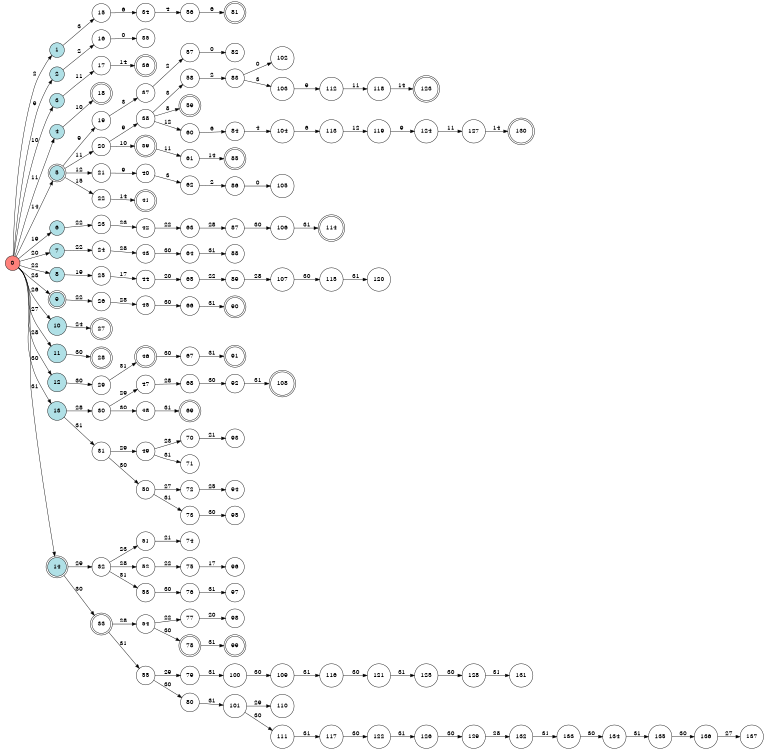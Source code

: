 digraph APTA {
__start0 [label="" shape="none"];

rankdir=LR;
size="8,5";

s0 [style="filled", color="black", fillcolor="#ff817b" shape="circle", label="0"];
s1 [style="filled", color="black", fillcolor="powderblue" shape="circle", label="1"];
s2 [style="filled", color="black", fillcolor="powderblue" shape="circle", label="2"];
s3 [style="filled", color="black", fillcolor="powderblue" shape="circle", label="3"];
s4 [style="filled", color="black", fillcolor="powderblue" shape="circle", label="4"];
s5 [style="rounded,filled", color="black", fillcolor="powderblue" shape="doublecircle", label="5"];
s6 [style="filled", color="black", fillcolor="powderblue" shape="circle", label="6"];
s7 [style="filled", color="black", fillcolor="powderblue" shape="circle", label="7"];
s8 [style="filled", color="black", fillcolor="powderblue" shape="circle", label="8"];
s9 [style="rounded,filled", color="black", fillcolor="powderblue" shape="doublecircle", label="9"];
s10 [style="filled", color="black", fillcolor="powderblue" shape="circle", label="10"];
s11 [style="filled", color="black", fillcolor="powderblue" shape="circle", label="11"];
s12 [style="filled", color="black", fillcolor="powderblue" shape="circle", label="12"];
s13 [style="filled", color="black", fillcolor="powderblue" shape="circle", label="13"];
s14 [style="rounded,filled", color="black", fillcolor="powderblue" shape="doublecircle", label="14"];
s15 [style="filled", color="black", fillcolor="white" shape="circle", label="15"];
s16 [style="filled", color="black", fillcolor="white" shape="circle", label="16"];
s17 [style="filled", color="black", fillcolor="white" shape="circle", label="17"];
s18 [style="rounded,filled", color="black", fillcolor="white" shape="doublecircle", label="18"];
s19 [style="filled", color="black", fillcolor="white" shape="circle", label="19"];
s20 [style="filled", color="black", fillcolor="white" shape="circle", label="20"];
s21 [style="filled", color="black", fillcolor="white" shape="circle", label="21"];
s22 [style="filled", color="black", fillcolor="white" shape="circle", label="22"];
s23 [style="filled", color="black", fillcolor="white" shape="circle", label="23"];
s24 [style="filled", color="black", fillcolor="white" shape="circle", label="24"];
s25 [style="filled", color="black", fillcolor="white" shape="circle", label="25"];
s26 [style="filled", color="black", fillcolor="white" shape="circle", label="26"];
s27 [style="rounded,filled", color="black", fillcolor="white" shape="doublecircle", label="27"];
s28 [style="rounded,filled", color="black", fillcolor="white" shape="doublecircle", label="28"];
s29 [style="filled", color="black", fillcolor="white" shape="circle", label="29"];
s30 [style="filled", color="black", fillcolor="white" shape="circle", label="30"];
s31 [style="filled", color="black", fillcolor="white" shape="circle", label="31"];
s32 [style="filled", color="black", fillcolor="white" shape="circle", label="32"];
s33 [style="rounded,filled", color="black", fillcolor="white" shape="doublecircle", label="33"];
s34 [style="filled", color="black", fillcolor="white" shape="circle", label="34"];
s35 [style="filled", color="black", fillcolor="white" shape="circle", label="35"];
s36 [style="rounded,filled", color="black", fillcolor="white" shape="doublecircle", label="36"];
s37 [style="filled", color="black", fillcolor="white" shape="circle", label="37"];
s38 [style="filled", color="black", fillcolor="white" shape="circle", label="38"];
s39 [style="rounded,filled", color="black", fillcolor="white" shape="doublecircle", label="39"];
s40 [style="filled", color="black", fillcolor="white" shape="circle", label="40"];
s41 [style="rounded,filled", color="black", fillcolor="white" shape="doublecircle", label="41"];
s42 [style="filled", color="black", fillcolor="white" shape="circle", label="42"];
s43 [style="filled", color="black", fillcolor="white" shape="circle", label="43"];
s44 [style="filled", color="black", fillcolor="white" shape="circle", label="44"];
s45 [style="filled", color="black", fillcolor="white" shape="circle", label="45"];
s46 [style="rounded,filled", color="black", fillcolor="white" shape="doublecircle", label="46"];
s47 [style="filled", color="black", fillcolor="white" shape="circle", label="47"];
s48 [style="filled", color="black", fillcolor="white" shape="circle", label="48"];
s49 [style="filled", color="black", fillcolor="white" shape="circle", label="49"];
s50 [style="filled", color="black", fillcolor="white" shape="circle", label="50"];
s51 [style="filled", color="black", fillcolor="white" shape="circle", label="51"];
s52 [style="filled", color="black", fillcolor="white" shape="circle", label="52"];
s53 [style="filled", color="black", fillcolor="white" shape="circle", label="53"];
s54 [style="filled", color="black", fillcolor="white" shape="circle", label="54"];
s55 [style="filled", color="black", fillcolor="white" shape="circle", label="55"];
s56 [style="filled", color="black", fillcolor="white" shape="circle", label="56"];
s57 [style="filled", color="black", fillcolor="white" shape="circle", label="57"];
s58 [style="filled", color="black", fillcolor="white" shape="circle", label="58"];
s59 [style="rounded,filled", color="black", fillcolor="white" shape="doublecircle", label="59"];
s60 [style="filled", color="black", fillcolor="white" shape="circle", label="60"];
s61 [style="filled", color="black", fillcolor="white" shape="circle", label="61"];
s62 [style="filled", color="black", fillcolor="white" shape="circle", label="62"];
s63 [style="filled", color="black", fillcolor="white" shape="circle", label="63"];
s64 [style="filled", color="black", fillcolor="white" shape="circle", label="64"];
s65 [style="filled", color="black", fillcolor="white" shape="circle", label="65"];
s66 [style="filled", color="black", fillcolor="white" shape="circle", label="66"];
s67 [style="filled", color="black", fillcolor="white" shape="circle", label="67"];
s68 [style="filled", color="black", fillcolor="white" shape="circle", label="68"];
s69 [style="rounded,filled", color="black", fillcolor="white" shape="doublecircle", label="69"];
s70 [style="filled", color="black", fillcolor="white" shape="circle", label="70"];
s71 [style="filled", color="black", fillcolor="white" shape="circle", label="71"];
s72 [style="filled", color="black", fillcolor="white" shape="circle", label="72"];
s73 [style="filled", color="black", fillcolor="white" shape="circle", label="73"];
s74 [style="filled", color="black", fillcolor="white" shape="circle", label="74"];
s75 [style="filled", color="black", fillcolor="white" shape="circle", label="75"];
s76 [style="filled", color="black", fillcolor="white" shape="circle", label="76"];
s77 [style="filled", color="black", fillcolor="white" shape="circle", label="77"];
s78 [style="rounded,filled", color="black", fillcolor="white" shape="doublecircle", label="78"];
s79 [style="filled", color="black", fillcolor="white" shape="circle", label="79"];
s80 [style="filled", color="black", fillcolor="white" shape="circle", label="80"];
s81 [style="rounded,filled", color="black", fillcolor="white" shape="doublecircle", label="81"];
s82 [style="filled", color="black", fillcolor="white" shape="circle", label="82"];
s83 [style="filled", color="black", fillcolor="white" shape="circle", label="83"];
s84 [style="filled", color="black", fillcolor="white" shape="circle", label="84"];
s85 [style="rounded,filled", color="black", fillcolor="white" shape="doublecircle", label="85"];
s86 [style="filled", color="black", fillcolor="white" shape="circle", label="86"];
s87 [style="filled", color="black", fillcolor="white" shape="circle", label="87"];
s88 [style="filled", color="black", fillcolor="white" shape="circle", label="88"];
s89 [style="filled", color="black", fillcolor="white" shape="circle", label="89"];
s90 [style="rounded,filled", color="black", fillcolor="white" shape="doublecircle", label="90"];
s91 [style="rounded,filled", color="black", fillcolor="white" shape="doublecircle", label="91"];
s92 [style="filled", color="black", fillcolor="white" shape="circle", label="92"];
s93 [style="filled", color="black", fillcolor="white" shape="circle", label="93"];
s94 [style="filled", color="black", fillcolor="white" shape="circle", label="94"];
s95 [style="filled", color="black", fillcolor="white" shape="circle", label="95"];
s96 [style="filled", color="black", fillcolor="white" shape="circle", label="96"];
s97 [style="filled", color="black", fillcolor="white" shape="circle", label="97"];
s98 [style="filled", color="black", fillcolor="white" shape="circle", label="98"];
s99 [style="rounded,filled", color="black", fillcolor="white" shape="doublecircle", label="99"];
s100 [style="filled", color="black", fillcolor="white" shape="circle", label="100"];
s101 [style="filled", color="black", fillcolor="white" shape="circle", label="101"];
s102 [style="filled", color="black", fillcolor="white" shape="circle", label="102"];
s103 [style="filled", color="black", fillcolor="white" shape="circle", label="103"];
s104 [style="filled", color="black", fillcolor="white" shape="circle", label="104"];
s105 [style="filled", color="black", fillcolor="white" shape="circle", label="105"];
s106 [style="filled", color="black", fillcolor="white" shape="circle", label="106"];
s107 [style="filled", color="black", fillcolor="white" shape="circle", label="107"];
s108 [style="rounded,filled", color="black", fillcolor="white" shape="doublecircle", label="108"];
s109 [style="filled", color="black", fillcolor="white" shape="circle", label="109"];
s110 [style="filled", color="black", fillcolor="white" shape="circle", label="110"];
s111 [style="filled", color="black", fillcolor="white" shape="circle", label="111"];
s112 [style="filled", color="black", fillcolor="white" shape="circle", label="112"];
s113 [style="filled", color="black", fillcolor="white" shape="circle", label="113"];
s114 [style="rounded,filled", color="black", fillcolor="white" shape="doublecircle", label="114"];
s115 [style="filled", color="black", fillcolor="white" shape="circle", label="115"];
s116 [style="filled", color="black", fillcolor="white" shape="circle", label="116"];
s117 [style="filled", color="black", fillcolor="white" shape="circle", label="117"];
s118 [style="filled", color="black", fillcolor="white" shape="circle", label="118"];
s119 [style="filled", color="black", fillcolor="white" shape="circle", label="119"];
s120 [style="filled", color="black", fillcolor="white" shape="circle", label="120"];
s121 [style="filled", color="black", fillcolor="white" shape="circle", label="121"];
s122 [style="filled", color="black", fillcolor="white" shape="circle", label="122"];
s123 [style="rounded,filled", color="black", fillcolor="white" shape="doublecircle", label="123"];
s124 [style="filled", color="black", fillcolor="white" shape="circle", label="124"];
s125 [style="filled", color="black", fillcolor="white" shape="circle", label="125"];
s126 [style="filled", color="black", fillcolor="white" shape="circle", label="126"];
s127 [style="filled", color="black", fillcolor="white" shape="circle", label="127"];
s128 [style="filled", color="black", fillcolor="white" shape="circle", label="128"];
s129 [style="filled", color="black", fillcolor="white" shape="circle", label="129"];
s130 [style="rounded,filled", color="black", fillcolor="white" shape="doublecircle", label="130"];
s131 [style="filled", color="black", fillcolor="white" shape="circle", label="131"];
s132 [style="filled", color="black", fillcolor="white" shape="circle", label="132"];
s133 [style="filled", color="black", fillcolor="white" shape="circle", label="133"];
s134 [style="filled", color="black", fillcolor="white" shape="circle", label="134"];
s135 [style="filled", color="black", fillcolor="white" shape="circle", label="135"];
s136 [style="filled", color="black", fillcolor="white" shape="circle", label="136"];
s137 [style="filled", color="black", fillcolor="white" shape="circle", label="137"];
s0 -> s1 [label="2"];
s0 -> s2 [label="9"];
s0 -> s3 [label="10"];
s0 -> s4 [label="11"];
s0 -> s5 [label="14"];
s0 -> s6 [label="19"];
s0 -> s7 [label="20"];
s0 -> s8 [label="22"];
s0 -> s9 [label="23"];
s0 -> s10 [label="26"];
s0 -> s11 [label="27"];
s0 -> s12 [label="28"];
s0 -> s13 [label="30"];
s0 -> s14 [label="31"];
s1 -> s15 [label="3"];
s2 -> s16 [label="2"];
s3 -> s17 [label="11"];
s4 -> s18 [label="10"];
s5 -> s19 [label="9"];
s5 -> s20 [label="11"];
s5 -> s21 [label="12"];
s5 -> s22 [label="15"];
s6 -> s23 [label="22"];
s7 -> s24 [label="22"];
s8 -> s25 [label="19"];
s9 -> s26 [label="22"];
s10 -> s27 [label="24"];
s11 -> s28 [label="30"];
s12 -> s29 [label="30"];
s13 -> s30 [label="28"];
s13 -> s31 [label="31"];
s14 -> s32 [label="29"];
s14 -> s33 [label="30"];
s15 -> s34 [label="6"];
s16 -> s35 [label="0"];
s17 -> s36 [label="14"];
s19 -> s37 [label="3"];
s20 -> s38 [label="9"];
s20 -> s39 [label="10"];
s21 -> s40 [label="9"];
s22 -> s41 [label="14"];
s23 -> s42 [label="23"];
s24 -> s43 [label="28"];
s25 -> s44 [label="17"];
s26 -> s45 [label="28"];
s29 -> s46 [label="31"];
s30 -> s47 [label="29"];
s30 -> s48 [label="30"];
s31 -> s49 [label="29"];
s31 -> s50 [label="30"];
s32 -> s51 [label="23"];
s32 -> s52 [label="28"];
s32 -> s53 [label="31"];
s33 -> s54 [label="28"];
s33 -> s55 [label="31"];
s34 -> s56 [label="4"];
s37 -> s57 [label="2"];
s38 -> s58 [label="3"];
s38 -> s59 [label="8"];
s38 -> s60 [label="12"];
s39 -> s61 [label="11"];
s40 -> s62 [label="3"];
s42 -> s63 [label="22"];
s43 -> s64 [label="30"];
s44 -> s65 [label="20"];
s45 -> s66 [label="30"];
s46 -> s67 [label="30"];
s47 -> s68 [label="28"];
s48 -> s69 [label="31"];
s49 -> s70 [label="23"];
s49 -> s71 [label="31"];
s50 -> s72 [label="27"];
s50 -> s73 [label="31"];
s51 -> s74 [label="21"];
s52 -> s75 [label="22"];
s53 -> s76 [label="30"];
s54 -> s77 [label="22"];
s54 -> s78 [label="30"];
s55 -> s79 [label="29"];
s55 -> s80 [label="30"];
s56 -> s81 [label="6"];
s57 -> s82 [label="0"];
s58 -> s83 [label="2"];
s60 -> s84 [label="6"];
s61 -> s85 [label="14"];
s62 -> s86 [label="2"];
s63 -> s87 [label="28"];
s64 -> s88 [label="31"];
s65 -> s89 [label="22"];
s66 -> s90 [label="31"];
s67 -> s91 [label="31"];
s68 -> s92 [label="30"];
s70 -> s93 [label="21"];
s72 -> s94 [label="25"];
s73 -> s95 [label="30"];
s75 -> s96 [label="17"];
s76 -> s97 [label="31"];
s77 -> s98 [label="20"];
s78 -> s99 [label="31"];
s79 -> s100 [label="31"];
s80 -> s101 [label="31"];
s83 -> s102 [label="0"];
s83 -> s103 [label="3"];
s84 -> s104 [label="4"];
s86 -> s105 [label="0"];
s87 -> s106 [label="30"];
s89 -> s107 [label="28"];
s92 -> s108 [label="31"];
s100 -> s109 [label="30"];
s101 -> s110 [label="29"];
s101 -> s111 [label="30"];
s103 -> s112 [label="9"];
s104 -> s113 [label="6"];
s106 -> s114 [label="31"];
s107 -> s115 [label="30"];
s109 -> s116 [label="31"];
s111 -> s117 [label="31"];
s112 -> s118 [label="11"];
s113 -> s119 [label="12"];
s115 -> s120 [label="31"];
s116 -> s121 [label="30"];
s117 -> s122 [label="30"];
s118 -> s123 [label="14"];
s119 -> s124 [label="9"];
s121 -> s125 [label="31"];
s122 -> s126 [label="31"];
s124 -> s127 [label="11"];
s125 -> s128 [label="30"];
s126 -> s129 [label="30"];
s127 -> s130 [label="14"];
s128 -> s131 [label="31"];
s129 -> s132 [label="28"];
s132 -> s133 [label="31"];
s133 -> s134 [label="30"];
s134 -> s135 [label="31"];
s135 -> s136 [label="30"];
s136 -> s137 [label="27"];

}